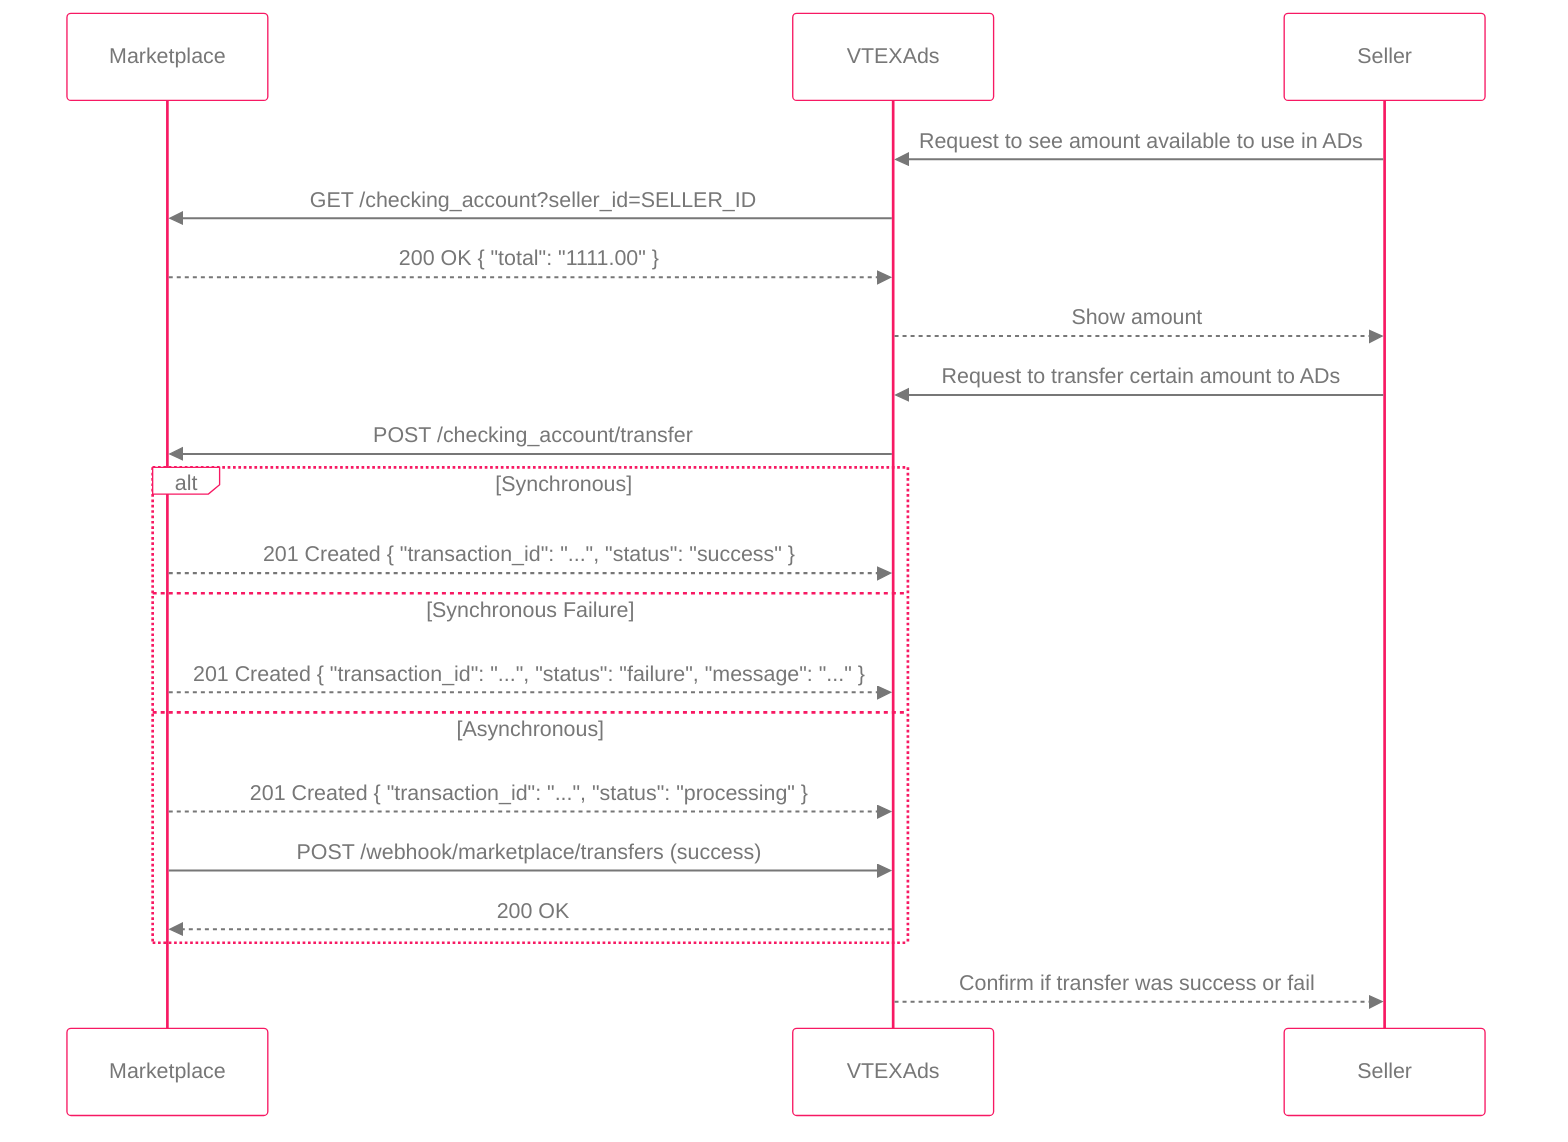 %%{
  init: {
    "theme": "base",
    "themeVariables": {
        "primaryColor": "#FFF",
        "primaryBorderColor": "#F71963",
        "lineColor": "#F71963",
        "textColor": "#777",
        "actorTextColor": "#777"
    }
  }
}%%
sequenceDiagram
    participant Marketplace
    participant VTEXAds
    participant Seller

    Seller->>VTEXAds: Request to see amount available to use in ADs
    VTEXAds->>Marketplace: GET /checking_account?seller_id=SELLER_ID
    Marketplace-->>VTEXAds: 200 OK { "total": "1111.00" }
    VTEXAds-->>Seller: Show amount

    Seller->>VTEXAds: Request to transfer certain amount to ADs
    VTEXAds->>Marketplace: POST /checking_account/transfer
    alt Synchronous
        Marketplace-->>VTEXAds: 201 Created { "transaction_id": "...", "status": "success" }
    else Synchronous Failure
        Marketplace-->>VTEXAds: 201 Created { "transaction_id": "...", "status": "failure", "message": "..." }
    else Asynchronous
        Marketplace-->>VTEXAds: 201 Created { "transaction_id": "...", "status": "processing" }
        Marketplace->>VTEXAds: POST /webhook/marketplace/transfers (success)
        VTEXAds-->>Marketplace: 200 OK
    end
    VTEXAds-->>Seller: Confirm if transfer was success or fail